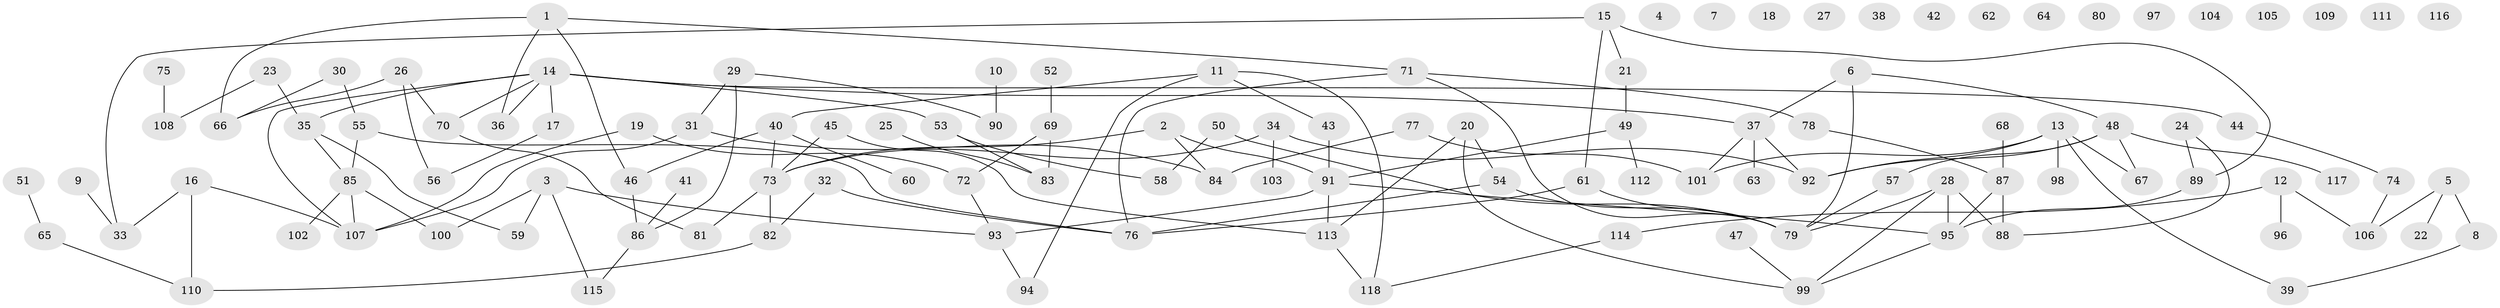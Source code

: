 // coarse degree distribution, {0: 0.2542372881355932, 2: 0.23728813559322035, 4: 0.0847457627118644, 1: 0.1694915254237288, 8: 0.01694915254237288, 6: 0.06779661016949153, 5: 0.11864406779661017, 3: 0.05084745762711865}
// Generated by graph-tools (version 1.1) at 2025/43/03/04/25 21:43:23]
// undirected, 118 vertices, 143 edges
graph export_dot {
graph [start="1"]
  node [color=gray90,style=filled];
  1;
  2;
  3;
  4;
  5;
  6;
  7;
  8;
  9;
  10;
  11;
  12;
  13;
  14;
  15;
  16;
  17;
  18;
  19;
  20;
  21;
  22;
  23;
  24;
  25;
  26;
  27;
  28;
  29;
  30;
  31;
  32;
  33;
  34;
  35;
  36;
  37;
  38;
  39;
  40;
  41;
  42;
  43;
  44;
  45;
  46;
  47;
  48;
  49;
  50;
  51;
  52;
  53;
  54;
  55;
  56;
  57;
  58;
  59;
  60;
  61;
  62;
  63;
  64;
  65;
  66;
  67;
  68;
  69;
  70;
  71;
  72;
  73;
  74;
  75;
  76;
  77;
  78;
  79;
  80;
  81;
  82;
  83;
  84;
  85;
  86;
  87;
  88;
  89;
  90;
  91;
  92;
  93;
  94;
  95;
  96;
  97;
  98;
  99;
  100;
  101;
  102;
  103;
  104;
  105;
  106;
  107;
  108;
  109;
  110;
  111;
  112;
  113;
  114;
  115;
  116;
  117;
  118;
  1 -- 36;
  1 -- 46;
  1 -- 66;
  1 -- 71;
  2 -- 73;
  2 -- 84;
  2 -- 91;
  3 -- 59;
  3 -- 93;
  3 -- 100;
  3 -- 115;
  5 -- 8;
  5 -- 22;
  5 -- 106;
  6 -- 37;
  6 -- 48;
  6 -- 79;
  8 -- 39;
  9 -- 33;
  10 -- 90;
  11 -- 40;
  11 -- 43;
  11 -- 94;
  11 -- 118;
  12 -- 96;
  12 -- 106;
  12 -- 114;
  13 -- 39;
  13 -- 67;
  13 -- 92;
  13 -- 98;
  13 -- 101;
  14 -- 17;
  14 -- 35;
  14 -- 36;
  14 -- 37;
  14 -- 44;
  14 -- 53;
  14 -- 70;
  14 -- 107;
  15 -- 21;
  15 -- 33;
  15 -- 61;
  15 -- 89;
  16 -- 33;
  16 -- 107;
  16 -- 110;
  17 -- 56;
  19 -- 72;
  19 -- 107;
  20 -- 54;
  20 -- 99;
  20 -- 113;
  21 -- 49;
  23 -- 35;
  23 -- 108;
  24 -- 88;
  24 -- 89;
  25 -- 83;
  26 -- 56;
  26 -- 66;
  26 -- 70;
  28 -- 79;
  28 -- 88;
  28 -- 95;
  28 -- 99;
  29 -- 31;
  29 -- 86;
  29 -- 90;
  30 -- 55;
  30 -- 66;
  31 -- 84;
  31 -- 107;
  32 -- 76;
  32 -- 82;
  34 -- 73;
  34 -- 92;
  34 -- 103;
  35 -- 59;
  35 -- 85;
  37 -- 63;
  37 -- 92;
  37 -- 101;
  40 -- 46;
  40 -- 60;
  40 -- 73;
  41 -- 86;
  43 -- 91;
  44 -- 74;
  45 -- 73;
  45 -- 113;
  46 -- 86;
  47 -- 99;
  48 -- 57;
  48 -- 67;
  48 -- 92;
  48 -- 117;
  49 -- 91;
  49 -- 112;
  50 -- 58;
  50 -- 79;
  51 -- 65;
  52 -- 69;
  53 -- 58;
  53 -- 83;
  54 -- 76;
  54 -- 79;
  55 -- 76;
  55 -- 85;
  57 -- 79;
  61 -- 76;
  61 -- 79;
  65 -- 110;
  68 -- 87;
  69 -- 72;
  69 -- 83;
  70 -- 81;
  71 -- 76;
  71 -- 78;
  71 -- 79;
  72 -- 93;
  73 -- 81;
  73 -- 82;
  74 -- 106;
  75 -- 108;
  77 -- 84;
  77 -- 101;
  78 -- 87;
  82 -- 110;
  85 -- 100;
  85 -- 102;
  85 -- 107;
  86 -- 115;
  87 -- 88;
  87 -- 95;
  89 -- 95;
  91 -- 93;
  91 -- 95;
  91 -- 113;
  93 -- 94;
  95 -- 99;
  113 -- 118;
  114 -- 118;
}
